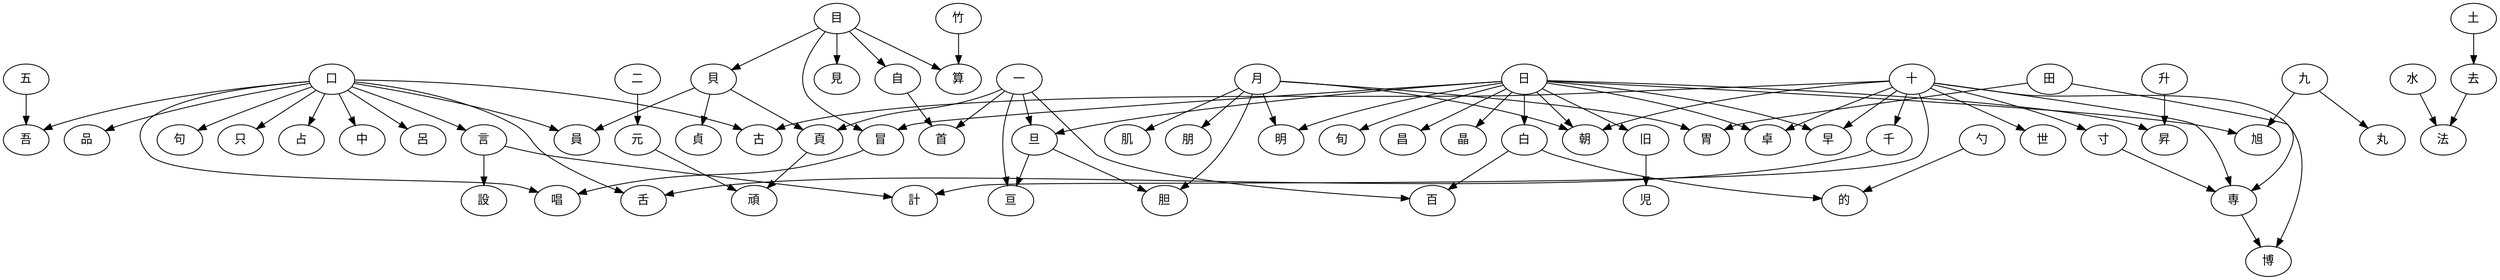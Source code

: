 digraph graphVisualization { 
<五>-><吾>
<目>-><見>
<目>-><貝>
<目>-><算>
<目>-><自>
<目>-><冒>
<冒>-><唱>
<旦>-><亘>
<旦>-><胆>
<白>-><的>
<白>-><百>
<千>-><舌>
<元>-><頑>
<勺>-><的>
<口>-><句>
<口>-><員>
<口>-><只>
<口>-><言>
<口>-><占>
<口>-><舌>
<口>-><中>
<口>-><呂>
<口>-><品>
<口>-><唱>
<口>-><吾>
<口>-><古>
<日>-><旬>
<日>-><昌>
<日>-><朝>
<日>-><卓>
<日>-><昇>
<日>-><白>
<日>-><旧>
<日>-><旦>
<日>-><旭>
<日>-><早>
<日>-><晶>
<日>-><明>
<日>-><冒>
<言>-><設>
<言>-><計>
<水>-><法>
<旧>-><児>
<寸>-><専>
<竹>-><算>
<二>-><元>
<十>-><計>
<十>-><朝>
<十>-><卓>
<十>-><博>
<十>-><専>
<十>-><寸>
<十>-><千>
<十>-><世>
<十>-><早>
<十>-><古>
<一>-><首>
<一>-><頁>
<一>-><百>
<一>-><亘>
<一>-><旦>
<土>-><去>
<月>-><肌>
<月>-><朝>
<月>-><胆>
<月>-><胃>
<月>-><明>
<月>-><朋>
<田>-><専>
<田>-><胃>
<去>-><法>
<頁>-><頑>
<升>-><昇>
<専>-><博>
<貝>-><頁>
<貝>-><員>
<貝>-><貞>
<九>-><丸>
<九>-><旭>
<自>-><首>
}